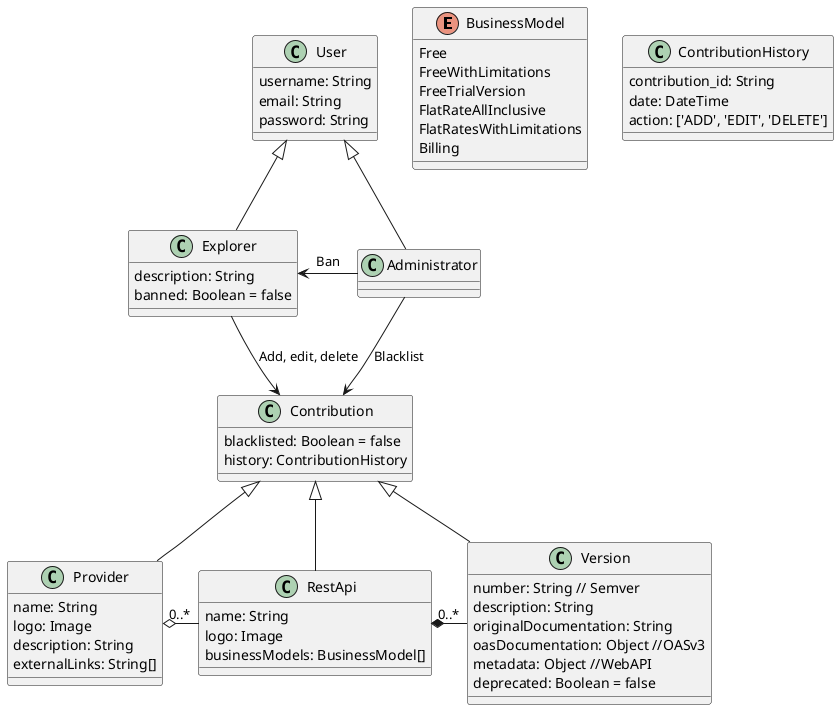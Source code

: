 @startuml "DC APIs Repositorio"
enum BusinessModel {
    Free
    FreeWithLimitations
    FreeTrialVersion
    FlatRateAllInclusive
    FlatRatesWithLimitations
    Billing
}

class Provider {
    name: String
    logo: Image
    description: String
    externalLinks: String[]
}

class RestApi {
   name: String
   logo: Image
   businessModels: BusinessModel[]
}

class Version {
    number: String // Semver
    description: String
    originalDocumentation: String
    oasDocumentation: Object //OASv3
    metadata: Object //WebAPI
    deprecated: Boolean = false
}

class User {
    username: String
    email: String
    password: String
}

class Explorer {
    description: String
    banned: Boolean = false
}

class Administrator {

}

class ContributionHistory {
    contribution_id: String
    date: DateTime
    action: ['ADD', 'EDIT', 'DELETE']
}

class Contribution {
    blacklisted: Boolean = false
    history: ContributionHistory
}

RestApi *-right- "0..*" Version
Provider o-right- "0..*" RestApi
User <|-- Administrator
User <|-- Explorer
Administrator --> Contribution: Blacklist
Administrator -left-> Explorer: Ban
Explorer --> Contribution: Add, edit, delete
Contribution <|-- Provider
Contribution <|-- RestApi
Contribution <|-- Version
@enduml